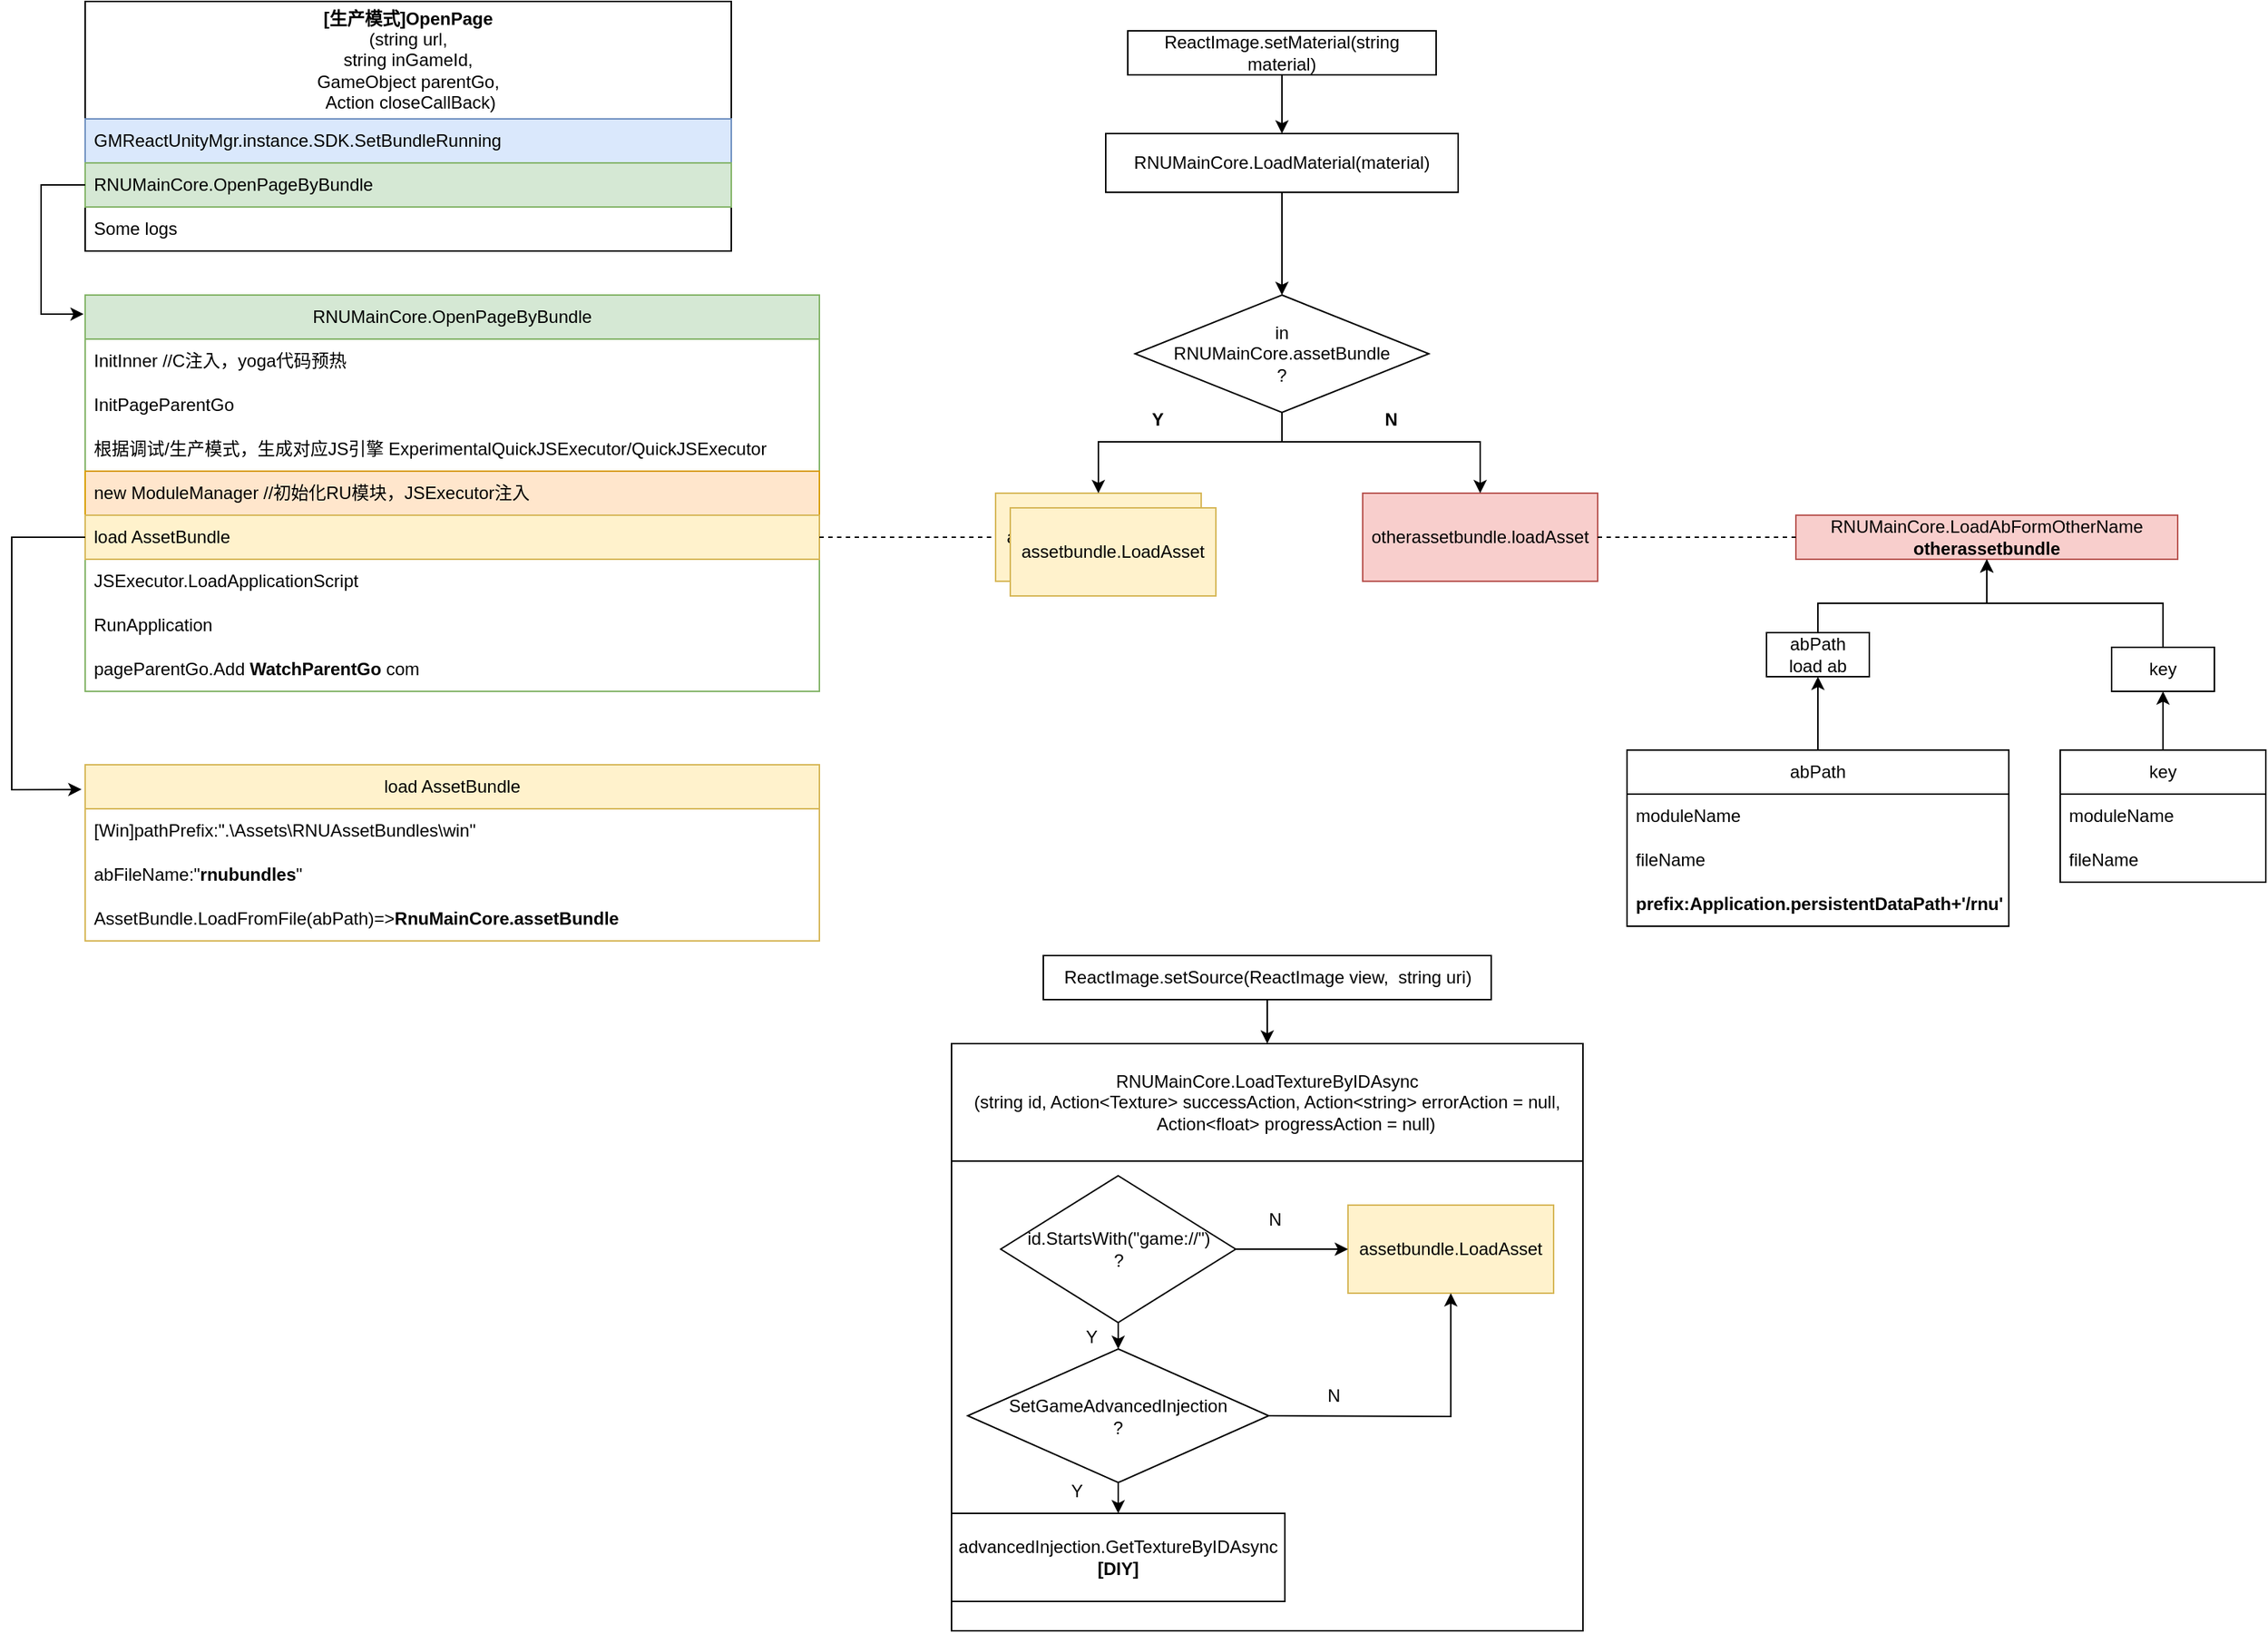 <mxfile version="20.8.3" type="github">
  <diagram id="ryMkTRirt44k3g-YlCe4" name="第 1 页">
    <mxGraphModel dx="1760" dy="1349" grid="1" gridSize="10" guides="1" tooltips="1" connect="1" arrows="1" fold="1" page="1" pageScale="1" pageWidth="827" pageHeight="1169" math="0" shadow="0">
      <root>
        <mxCell id="0" />
        <mxCell id="1" parent="0" />
        <mxCell id="87VkEc0FRvjfE5vBsGxS-1" value="ReactImage.setMaterial(string material)" style="whiteSpace=wrap;html=1;" vertex="1" parent="1">
          <mxGeometry x="220" y="180" width="210" height="30" as="geometry" />
        </mxCell>
        <mxCell id="87VkEc0FRvjfE5vBsGxS-2" value="RNUMainCore.LoadMaterial(material)" style="whiteSpace=wrap;html=1;" vertex="1" parent="1">
          <mxGeometry x="205" y="250" width="240" height="40" as="geometry" />
        </mxCell>
        <mxCell id="87VkEc0FRvjfE5vBsGxS-3" value="assetbundle.LoadAsset" style="rounded=0;whiteSpace=wrap;html=1;fillColor=#fff2cc;strokeColor=#d6b656;" vertex="1" parent="1">
          <mxGeometry x="130" y="495" width="140" height="60" as="geometry" />
        </mxCell>
        <mxCell id="87VkEc0FRvjfE5vBsGxS-4" value="in&lt;br&gt;RNUMainCore.assetBundle&lt;br&gt;?" style="rhombus;whiteSpace=wrap;html=1;" vertex="1" parent="1">
          <mxGeometry x="225" y="360" width="200" height="80" as="geometry" />
        </mxCell>
        <mxCell id="87VkEc0FRvjfE5vBsGxS-5" value="otherassetbundle.loadAsset" style="rounded=0;whiteSpace=wrap;html=1;fillColor=#f8cecc;strokeColor=#b85450;" vertex="1" parent="1">
          <mxGeometry x="380" y="495" width="160" height="60" as="geometry" />
        </mxCell>
        <mxCell id="87VkEc0FRvjfE5vBsGxS-7" value="&lt;b&gt;[生产模式]OpenPage&lt;/b&gt;&lt;br style=&quot;border-color: var(--border-color);&quot;&gt;(string url,&lt;br style=&quot;border-color: var(--border-color);&quot;&gt;string inGameId,&lt;br style=&quot;border-color: var(--border-color);&quot;&gt;GameObject parentGo,&lt;br style=&quot;border-color: var(--border-color);&quot;&gt;&amp;nbsp;Action closeCallBack)" style="swimlane;fontStyle=0;childLayout=stackLayout;horizontal=1;startSize=80;horizontalStack=0;resizeParent=1;resizeParentMax=0;resizeLast=0;collapsible=1;marginBottom=0;whiteSpace=wrap;html=1;" vertex="1" parent="1">
          <mxGeometry x="-490" y="160" width="440" height="170" as="geometry" />
        </mxCell>
        <mxCell id="87VkEc0FRvjfE5vBsGxS-8" value="GMReactUnityMgr.instance.SDK.SetBundleRunning" style="text;strokeColor=#6c8ebf;fillColor=#dae8fc;align=left;verticalAlign=middle;spacingLeft=4;spacingRight=4;overflow=hidden;points=[[0,0.5],[1,0.5]];portConstraint=eastwest;rotatable=0;whiteSpace=wrap;html=1;" vertex="1" parent="87VkEc0FRvjfE5vBsGxS-7">
          <mxGeometry y="80" width="440" height="30" as="geometry" />
        </mxCell>
        <mxCell id="87VkEc0FRvjfE5vBsGxS-9" value="RNUMainCore.OpenPageByBundle" style="text;strokeColor=#82b366;fillColor=#d5e8d4;align=left;verticalAlign=middle;spacingLeft=4;spacingRight=4;overflow=hidden;points=[[0,0.5],[1,0.5]];portConstraint=eastwest;rotatable=0;whiteSpace=wrap;html=1;" vertex="1" parent="87VkEc0FRvjfE5vBsGxS-7">
          <mxGeometry y="110" width="440" height="30" as="geometry" />
        </mxCell>
        <mxCell id="87VkEc0FRvjfE5vBsGxS-10" value="Some logs" style="text;strokeColor=none;fillColor=none;align=left;verticalAlign=middle;spacingLeft=4;spacingRight=4;overflow=hidden;points=[[0,0.5],[1,0.5]];portConstraint=eastwest;rotatable=0;whiteSpace=wrap;html=1;" vertex="1" parent="87VkEc0FRvjfE5vBsGxS-7">
          <mxGeometry y="140" width="440" height="30" as="geometry" />
        </mxCell>
        <mxCell id="87VkEc0FRvjfE5vBsGxS-12" value="&lt;span style=&quot;text-align: left;&quot;&gt;RNUMainCore.OpenPageByBundle&lt;/span&gt;" style="swimlane;fontStyle=0;childLayout=stackLayout;horizontal=1;startSize=30;horizontalStack=0;resizeParent=1;resizeParentMax=0;resizeLast=0;collapsible=1;marginBottom=0;whiteSpace=wrap;html=1;fillColor=#d5e8d4;strokeColor=#82b366;" vertex="1" parent="1">
          <mxGeometry x="-490" y="360" width="500" height="270" as="geometry" />
        </mxCell>
        <mxCell id="87VkEc0FRvjfE5vBsGxS-13" value="InitInner //C注入，yoga代码预热" style="text;align=left;verticalAlign=middle;spacingLeft=4;spacingRight=4;overflow=hidden;points=[[0,0.5],[1,0.5]];portConstraint=eastwest;rotatable=0;whiteSpace=wrap;html=1;" vertex="1" parent="87VkEc0FRvjfE5vBsGxS-12">
          <mxGeometry y="30" width="500" height="30" as="geometry" />
        </mxCell>
        <mxCell id="87VkEc0FRvjfE5vBsGxS-14" value="InitPageParentGo" style="text;align=left;verticalAlign=middle;spacingLeft=4;spacingRight=4;overflow=hidden;points=[[0,0.5],[1,0.5]];portConstraint=eastwest;rotatable=0;whiteSpace=wrap;html=1;" vertex="1" parent="87VkEc0FRvjfE5vBsGxS-12">
          <mxGeometry y="60" width="500" height="30" as="geometry" />
        </mxCell>
        <mxCell id="87VkEc0FRvjfE5vBsGxS-15" value="根据调试/生产模式，生成对应JS引擎&amp;nbsp;ExperimentalQuickJSExecutor/QuickJSExecutor &amp;nbsp;" style="text;strokeColor=none;fillColor=none;align=left;verticalAlign=middle;spacingLeft=4;spacingRight=4;overflow=hidden;points=[[0,0.5],[1,0.5]];portConstraint=eastwest;rotatable=0;whiteSpace=wrap;html=1;" vertex="1" parent="87VkEc0FRvjfE5vBsGxS-12">
          <mxGeometry y="90" width="500" height="30" as="geometry" />
        </mxCell>
        <mxCell id="87VkEc0FRvjfE5vBsGxS-16" value="new ModuleManager //初始化RU模块，JSExecutor注入" style="text;strokeColor=#d79b00;fillColor=#ffe6cc;align=left;verticalAlign=middle;spacingLeft=4;spacingRight=4;overflow=hidden;points=[[0,0.5],[1,0.5]];portConstraint=eastwest;rotatable=0;whiteSpace=wrap;html=1;" vertex="1" parent="87VkEc0FRvjfE5vBsGxS-12">
          <mxGeometry y="120" width="500" height="30" as="geometry" />
        </mxCell>
        <mxCell id="87VkEc0FRvjfE5vBsGxS-17" value="load AssetBundle" style="text;strokeColor=#d6b656;fillColor=#fff2cc;align=left;verticalAlign=middle;spacingLeft=4;spacingRight=4;overflow=hidden;points=[[0,0.5],[1,0.5]];portConstraint=eastwest;rotatable=0;whiteSpace=wrap;html=1;" vertex="1" parent="87VkEc0FRvjfE5vBsGxS-12">
          <mxGeometry y="150" width="500" height="30" as="geometry" />
        </mxCell>
        <mxCell id="87VkEc0FRvjfE5vBsGxS-18" value="JSExecutor.LoadApplicationScript" style="text;align=left;verticalAlign=middle;spacingLeft=4;spacingRight=4;overflow=hidden;points=[[0,0.5],[1,0.5]];portConstraint=eastwest;rotatable=0;whiteSpace=wrap;html=1;" vertex="1" parent="87VkEc0FRvjfE5vBsGxS-12">
          <mxGeometry y="180" width="500" height="30" as="geometry" />
        </mxCell>
        <mxCell id="87VkEc0FRvjfE5vBsGxS-19" value="RunApplication" style="text;align=left;verticalAlign=middle;spacingLeft=4;spacingRight=4;overflow=hidden;points=[[0,0.5],[1,0.5]];portConstraint=eastwest;rotatable=0;whiteSpace=wrap;html=1;" vertex="1" parent="87VkEc0FRvjfE5vBsGxS-12">
          <mxGeometry y="210" width="500" height="30" as="geometry" />
        </mxCell>
        <mxCell id="87VkEc0FRvjfE5vBsGxS-29" value="pageParentGo.Add &lt;b&gt;WatchParentGo &lt;/b&gt;com" style="text;align=left;verticalAlign=middle;spacingLeft=4;spacingRight=4;overflow=hidden;points=[[0,0.5],[1,0.5]];portConstraint=eastwest;rotatable=0;whiteSpace=wrap;html=1;" vertex="1" parent="87VkEc0FRvjfE5vBsGxS-12">
          <mxGeometry y="240" width="500" height="30" as="geometry" />
        </mxCell>
        <mxCell id="87VkEc0FRvjfE5vBsGxS-21" value="&lt;span style=&quot;text-align: left;&quot;&gt;load AssetBundle&lt;/span&gt;" style="swimlane;fontStyle=0;childLayout=stackLayout;horizontal=1;startSize=30;horizontalStack=0;resizeParent=1;resizeParentMax=0;resizeLast=0;collapsible=1;marginBottom=0;whiteSpace=wrap;html=1;fillColor=#fff2cc;strokeColor=#d6b656;" vertex="1" parent="1">
          <mxGeometry x="-490" y="680" width="500" height="120" as="geometry" />
        </mxCell>
        <mxCell id="87VkEc0FRvjfE5vBsGxS-22" value="[Win]pathPrefix:&quot;.\\Assets\\RNUAssetBundles\\win&quot;" style="text;align=left;verticalAlign=middle;spacingLeft=4;spacingRight=4;overflow=hidden;points=[[0,0.5],[1,0.5]];portConstraint=eastwest;rotatable=0;whiteSpace=wrap;html=1;" vertex="1" parent="87VkEc0FRvjfE5vBsGxS-21">
          <mxGeometry y="30" width="500" height="30" as="geometry" />
        </mxCell>
        <mxCell id="87VkEc0FRvjfE5vBsGxS-23" value="abFileName:&quot;&lt;b&gt;rnubundles&lt;/b&gt;&quot;" style="text;align=left;verticalAlign=middle;spacingLeft=4;spacingRight=4;overflow=hidden;points=[[0,0.5],[1,0.5]];portConstraint=eastwest;rotatable=0;whiteSpace=wrap;html=1;" vertex="1" parent="87VkEc0FRvjfE5vBsGxS-21">
          <mxGeometry y="60" width="500" height="30" as="geometry" />
        </mxCell>
        <mxCell id="87VkEc0FRvjfE5vBsGxS-24" value="AssetBundle.LoadFromFile(abPath)=&amp;gt;&lt;b&gt;RnuMainCore.assetBundle&lt;/b&gt;" style="text;strokeColor=none;fillColor=none;align=left;verticalAlign=middle;spacingLeft=4;spacingRight=4;overflow=hidden;points=[[0,0.5],[1,0.5]];portConstraint=eastwest;rotatable=0;whiteSpace=wrap;html=1;" vertex="1" parent="87VkEc0FRvjfE5vBsGxS-21">
          <mxGeometry y="90" width="500" height="30" as="geometry" />
        </mxCell>
        <mxCell id="87VkEc0FRvjfE5vBsGxS-33" value="key" style="whiteSpace=wrap;html=1;" vertex="1" parent="1">
          <mxGeometry x="890" y="600" width="70" height="30" as="geometry" />
        </mxCell>
        <mxCell id="87VkEc0FRvjfE5vBsGxS-34" value="abPath&lt;br&gt;load ab" style="whiteSpace=wrap;html=1;" vertex="1" parent="1">
          <mxGeometry x="655" y="590" width="70" height="30" as="geometry" />
        </mxCell>
        <mxCell id="87VkEc0FRvjfE5vBsGxS-38" value="RNUMainCore.LoadAbFormOtherName&lt;br&gt;&lt;b&gt;otherassetbundle&lt;/b&gt;" style="rounded=0;whiteSpace=wrap;html=1;fillColor=#f8cecc;strokeColor=#b85450;" vertex="1" parent="1">
          <mxGeometry x="675" y="510" width="260" height="30" as="geometry" />
        </mxCell>
        <mxCell id="87VkEc0FRvjfE5vBsGxS-46" value="" style="endArrow=classic;html=1;rounded=0;exitX=0.5;exitY=0;exitDx=0;exitDy=0;entryX=0.5;entryY=1;entryDx=0;entryDy=0;" edge="1" parent="1" source="87VkEc0FRvjfE5vBsGxS-33" target="87VkEc0FRvjfE5vBsGxS-38">
          <mxGeometry width="50" height="50" relative="1" as="geometry">
            <mxPoint x="930" y="480" as="sourcePoint" />
            <mxPoint x="980" y="430" as="targetPoint" />
            <Array as="points">
              <mxPoint x="925" y="570" />
              <mxPoint x="805" y="570" />
            </Array>
          </mxGeometry>
        </mxCell>
        <mxCell id="87VkEc0FRvjfE5vBsGxS-47" value="" style="endArrow=classic;html=1;rounded=0;exitX=0.5;exitY=0;exitDx=0;exitDy=0;entryX=0.5;entryY=1;entryDx=0;entryDy=0;" edge="1" parent="1" source="87VkEc0FRvjfE5vBsGxS-34" target="87VkEc0FRvjfE5vBsGxS-38">
          <mxGeometry width="50" height="50" relative="1" as="geometry">
            <mxPoint x="670" y="480" as="sourcePoint" />
            <mxPoint x="720" y="430" as="targetPoint" />
            <Array as="points">
              <mxPoint x="690" y="570" />
              <mxPoint x="805" y="570" />
            </Array>
          </mxGeometry>
        </mxCell>
        <mxCell id="87VkEc0FRvjfE5vBsGxS-50" value="" style="endArrow=none;dashed=1;html=1;rounded=0;exitX=1;exitY=0.5;exitDx=0;exitDy=0;entryX=0;entryY=0.5;entryDx=0;entryDy=0;" edge="1" parent="1" source="87VkEc0FRvjfE5vBsGxS-17" target="87VkEc0FRvjfE5vBsGxS-3">
          <mxGeometry width="50" height="50" relative="1" as="geometry">
            <mxPoint x="100" y="590" as="sourcePoint" />
            <mxPoint x="150" y="540" as="targetPoint" />
          </mxGeometry>
        </mxCell>
        <mxCell id="87VkEc0FRvjfE5vBsGxS-56" value="abPath" style="swimlane;fontStyle=0;childLayout=stackLayout;horizontal=1;startSize=30;horizontalStack=0;resizeParent=1;resizeParentMax=0;resizeLast=0;collapsible=1;marginBottom=0;whiteSpace=wrap;html=1;" vertex="1" parent="1">
          <mxGeometry x="560" y="670" width="260" height="120" as="geometry" />
        </mxCell>
        <mxCell id="87VkEc0FRvjfE5vBsGxS-57" value="&lt;span style=&quot;text-align: center;&quot;&gt;moduleName&lt;/span&gt;" style="text;strokeColor=none;fillColor=none;align=left;verticalAlign=middle;spacingLeft=4;spacingRight=4;overflow=hidden;points=[[0,0.5],[1,0.5]];portConstraint=eastwest;rotatable=0;whiteSpace=wrap;html=1;" vertex="1" parent="87VkEc0FRvjfE5vBsGxS-56">
          <mxGeometry y="30" width="260" height="30" as="geometry" />
        </mxCell>
        <mxCell id="87VkEc0FRvjfE5vBsGxS-58" value="&lt;span style=&quot;text-align: center;&quot;&gt;fileName&lt;/span&gt;" style="text;strokeColor=none;fillColor=none;align=left;verticalAlign=middle;spacingLeft=4;spacingRight=4;overflow=hidden;points=[[0,0.5],[1,0.5]];portConstraint=eastwest;rotatable=0;whiteSpace=wrap;html=1;" vertex="1" parent="87VkEc0FRvjfE5vBsGxS-56">
          <mxGeometry y="60" width="260" height="30" as="geometry" />
        </mxCell>
        <mxCell id="87VkEc0FRvjfE5vBsGxS-59" value="&lt;b&gt;prefix:&lt;span style=&quot;text-align: center;&quot;&gt;Application.persistentDataPath+&#39;/rnu&#39;&lt;/span&gt;&lt;/b&gt;" style="text;strokeColor=none;fillColor=none;align=left;verticalAlign=middle;spacingLeft=4;spacingRight=4;overflow=hidden;points=[[0,0.5],[1,0.5]];portConstraint=eastwest;rotatable=0;whiteSpace=wrap;html=1;" vertex="1" parent="87VkEc0FRvjfE5vBsGxS-56">
          <mxGeometry y="90" width="260" height="30" as="geometry" />
        </mxCell>
        <mxCell id="87VkEc0FRvjfE5vBsGxS-60" value="key" style="swimlane;fontStyle=0;childLayout=stackLayout;horizontal=1;startSize=30;horizontalStack=0;resizeParent=1;resizeParentMax=0;resizeLast=0;collapsible=1;marginBottom=0;whiteSpace=wrap;html=1;" vertex="1" parent="1">
          <mxGeometry x="855" y="670" width="140" height="90" as="geometry" />
        </mxCell>
        <mxCell id="87VkEc0FRvjfE5vBsGxS-61" value="&lt;span style=&quot;text-align: center;&quot;&gt;moduleName&lt;/span&gt;" style="text;strokeColor=none;fillColor=none;align=left;verticalAlign=middle;spacingLeft=4;spacingRight=4;overflow=hidden;points=[[0,0.5],[1,0.5]];portConstraint=eastwest;rotatable=0;whiteSpace=wrap;html=1;" vertex="1" parent="87VkEc0FRvjfE5vBsGxS-60">
          <mxGeometry y="30" width="140" height="30" as="geometry" />
        </mxCell>
        <mxCell id="87VkEc0FRvjfE5vBsGxS-62" value="&lt;span style=&quot;text-align: center;&quot;&gt;fileName&lt;/span&gt;" style="text;strokeColor=none;fillColor=none;align=left;verticalAlign=middle;spacingLeft=4;spacingRight=4;overflow=hidden;points=[[0,0.5],[1,0.5]];portConstraint=eastwest;rotatable=0;whiteSpace=wrap;html=1;" vertex="1" parent="87VkEc0FRvjfE5vBsGxS-60">
          <mxGeometry y="60" width="140" height="30" as="geometry" />
        </mxCell>
        <mxCell id="87VkEc0FRvjfE5vBsGxS-64" value="" style="endArrow=classic;html=1;rounded=0;exitX=0.5;exitY=0;exitDx=0;exitDy=0;entryX=0.5;entryY=1;entryDx=0;entryDy=0;" edge="1" parent="1" source="87VkEc0FRvjfE5vBsGxS-56" target="87VkEc0FRvjfE5vBsGxS-34">
          <mxGeometry width="50" height="50" relative="1" as="geometry">
            <mxPoint x="1045" y="590" as="sourcePoint" />
            <mxPoint x="1095" y="540" as="targetPoint" />
          </mxGeometry>
        </mxCell>
        <mxCell id="87VkEc0FRvjfE5vBsGxS-65" value="" style="endArrow=classic;html=1;rounded=0;exitX=0.5;exitY=0;exitDx=0;exitDy=0;entryX=0.5;entryY=1;entryDx=0;entryDy=0;" edge="1" parent="1" source="87VkEc0FRvjfE5vBsGxS-60" target="87VkEc0FRvjfE5vBsGxS-33">
          <mxGeometry width="50" height="50" relative="1" as="geometry">
            <mxPoint x="710" y="680" as="sourcePoint" />
            <mxPoint x="710" y="630" as="targetPoint" />
          </mxGeometry>
        </mxCell>
        <mxCell id="87VkEc0FRvjfE5vBsGxS-66" value="" style="endArrow=none;dashed=1;html=1;rounded=0;exitX=1;exitY=0.5;exitDx=0;exitDy=0;entryX=0;entryY=0.5;entryDx=0;entryDy=0;" edge="1" parent="1" source="87VkEc0FRvjfE5vBsGxS-5" target="87VkEc0FRvjfE5vBsGxS-38">
          <mxGeometry width="50" height="50" relative="1" as="geometry">
            <mxPoint x="660" y="450" as="sourcePoint" />
            <mxPoint x="710" y="400" as="targetPoint" />
          </mxGeometry>
        </mxCell>
        <mxCell id="87VkEc0FRvjfE5vBsGxS-67" value="" style="endArrow=classic;html=1;rounded=0;exitX=0.5;exitY=1;exitDx=0;exitDy=0;entryX=0.5;entryY=0;entryDx=0;entryDy=0;" edge="1" parent="1" source="87VkEc0FRvjfE5vBsGxS-1" target="87VkEc0FRvjfE5vBsGxS-2">
          <mxGeometry width="50" height="50" relative="1" as="geometry">
            <mxPoint x="570" y="350" as="sourcePoint" />
            <mxPoint x="620" y="300" as="targetPoint" />
          </mxGeometry>
        </mxCell>
        <mxCell id="87VkEc0FRvjfE5vBsGxS-68" value="" style="endArrow=classic;html=1;rounded=0;exitX=0.5;exitY=1;exitDx=0;exitDy=0;entryX=0.5;entryY=0;entryDx=0;entryDy=0;" edge="1" parent="1" source="87VkEc0FRvjfE5vBsGxS-2" target="87VkEc0FRvjfE5vBsGxS-4">
          <mxGeometry width="50" height="50" relative="1" as="geometry">
            <mxPoint x="640" y="370" as="sourcePoint" />
            <mxPoint x="690" y="320" as="targetPoint" />
          </mxGeometry>
        </mxCell>
        <mxCell id="87VkEc0FRvjfE5vBsGxS-69" value="" style="endArrow=classic;html=1;rounded=0;exitX=0.5;exitY=1;exitDx=0;exitDy=0;entryX=0.5;entryY=0;entryDx=0;entryDy=0;" edge="1" parent="1" source="87VkEc0FRvjfE5vBsGxS-4" target="87VkEc0FRvjfE5vBsGxS-3">
          <mxGeometry width="50" height="50" relative="1" as="geometry">
            <mxPoint x="580" y="440" as="sourcePoint" />
            <mxPoint x="630" y="390" as="targetPoint" />
            <Array as="points">
              <mxPoint x="325" y="460" />
              <mxPoint x="200" y="460" />
            </Array>
          </mxGeometry>
        </mxCell>
        <mxCell id="87VkEc0FRvjfE5vBsGxS-70" value="" style="endArrow=classic;html=1;rounded=0;exitX=0.5;exitY=1;exitDx=0;exitDy=0;entryX=0.5;entryY=0;entryDx=0;entryDy=0;" edge="1" parent="1" source="87VkEc0FRvjfE5vBsGxS-4" target="87VkEc0FRvjfE5vBsGxS-5">
          <mxGeometry width="50" height="50" relative="1" as="geometry">
            <mxPoint x="510" y="400" as="sourcePoint" />
            <mxPoint x="560" y="350" as="targetPoint" />
            <Array as="points">
              <mxPoint x="325" y="460" />
              <mxPoint x="460" y="460" />
            </Array>
          </mxGeometry>
        </mxCell>
        <mxCell id="87VkEc0FRvjfE5vBsGxS-72" value="" style="endArrow=classic;html=1;rounded=0;exitX=0;exitY=0.5;exitDx=0;exitDy=0;entryX=-0.002;entryY=0.048;entryDx=0;entryDy=0;entryPerimeter=0;" edge="1" parent="1" source="87VkEc0FRvjfE5vBsGxS-9" target="87VkEc0FRvjfE5vBsGxS-12">
          <mxGeometry width="50" height="50" relative="1" as="geometry">
            <mxPoint x="-550" y="360" as="sourcePoint" />
            <mxPoint x="-520" y="380" as="targetPoint" />
            <Array as="points">
              <mxPoint x="-520" y="285" />
              <mxPoint x="-520" y="373" />
            </Array>
          </mxGeometry>
        </mxCell>
        <mxCell id="87VkEc0FRvjfE5vBsGxS-73" value="" style="endArrow=classic;html=1;rounded=0;exitX=0;exitY=0.5;exitDx=0;exitDy=0;entryX=-0.005;entryY=0.14;entryDx=0;entryDy=0;entryPerimeter=0;" edge="1" parent="1" source="87VkEc0FRvjfE5vBsGxS-17" target="87VkEc0FRvjfE5vBsGxS-21">
          <mxGeometry width="50" height="50" relative="1" as="geometry">
            <mxPoint x="-510" y="520.0" as="sourcePoint" />
            <mxPoint x="-511.0" y="607.96" as="targetPoint" />
            <Array as="points">
              <mxPoint x="-540" y="525" />
              <mxPoint x="-540" y="697" />
            </Array>
          </mxGeometry>
        </mxCell>
        <mxCell id="87VkEc0FRvjfE5vBsGxS-74" value="&lt;b&gt;Y&lt;/b&gt;" style="text;html=1;align=center;verticalAlign=middle;resizable=0;points=[];autosize=1;strokeColor=none;fillColor=none;" vertex="1" parent="1">
          <mxGeometry x="225" y="430" width="30" height="30" as="geometry" />
        </mxCell>
        <mxCell id="87VkEc0FRvjfE5vBsGxS-75" value="&lt;b&gt;N&lt;/b&gt;" style="text;html=1;align=center;verticalAlign=middle;resizable=0;points=[];autosize=1;strokeColor=none;fillColor=none;" vertex="1" parent="1">
          <mxGeometry x="384" y="430" width="30" height="30" as="geometry" />
        </mxCell>
        <mxCell id="87VkEc0FRvjfE5vBsGxS-76" value="ReactImage.setSource(ReactImage view,&amp;nbsp; string uri)" style="whiteSpace=wrap;html=1;" vertex="1" parent="1">
          <mxGeometry x="162.5" y="810" width="305" height="30" as="geometry" />
        </mxCell>
        <mxCell id="87VkEc0FRvjfE5vBsGxS-79" value="&lt;span style=&quot;font-weight: 400;&quot;&gt;RNUMainCore.LoadTextureByIDAsync&lt;/span&gt;&lt;br style=&quot;border-color: var(--border-color); font-weight: 400;&quot;&gt;&lt;span style=&quot;border-color: var(--border-color); font-weight: 400; background-color: initial;&quot;&gt;(string id, Action&amp;lt;Texture&amp;gt; successAction, Action&amp;lt;string&amp;gt; errorAction = null,&lt;/span&gt;&lt;div style=&quot;border-color: var(--border-color); font-weight: 400;&quot;&gt;&amp;nbsp; &amp;nbsp; &amp;nbsp; &amp;nbsp; &amp;nbsp; &amp;nbsp; Action&amp;lt;float&amp;gt; progressAction = null)&lt;/div&gt;" style="swimlane;whiteSpace=wrap;html=1;startSize=80;" vertex="1" parent="1">
          <mxGeometry x="100" y="870" width="430" height="400" as="geometry" />
        </mxCell>
        <mxCell id="87VkEc0FRvjfE5vBsGxS-80" value="id.StartsWith(&quot;game://&quot;)&lt;br&gt;?" style="rhombus;whiteSpace=wrap;html=1;" vertex="1" parent="87VkEc0FRvjfE5vBsGxS-79">
          <mxGeometry x="33.5" y="90" width="160" height="100" as="geometry" />
        </mxCell>
        <mxCell id="87VkEc0FRvjfE5vBsGxS-81" value="SetGameAdvancedInjection&lt;br&gt;?" style="rhombus;whiteSpace=wrap;html=1;" vertex="1" parent="87VkEc0FRvjfE5vBsGxS-79">
          <mxGeometry x="11" y="208" width="205" height="91" as="geometry" />
        </mxCell>
        <mxCell id="87VkEc0FRvjfE5vBsGxS-83" value="assetbundle.LoadAsset" style="rounded=0;whiteSpace=wrap;html=1;fillColor=#fff2cc;strokeColor=#d6b656;" vertex="1" parent="87VkEc0FRvjfE5vBsGxS-79">
          <mxGeometry x="270" y="110" width="140" height="60" as="geometry" />
        </mxCell>
        <mxCell id="87VkEc0FRvjfE5vBsGxS-84" value="advancedInjection.GetTextureByIDAsync&lt;br&gt;&lt;b&gt;[DIY]&lt;/b&gt;" style="rounded=0;whiteSpace=wrap;html=1;" vertex="1" parent="87VkEc0FRvjfE5vBsGxS-79">
          <mxGeometry y="320" width="227" height="60" as="geometry" />
        </mxCell>
        <mxCell id="87VkEc0FRvjfE5vBsGxS-88" value="" style="endArrow=classic;html=1;rounded=0;exitX=0.5;exitY=1;exitDx=0;exitDy=0;entryX=0.5;entryY=0;entryDx=0;entryDy=0;" edge="1" parent="87VkEc0FRvjfE5vBsGxS-79" source="87VkEc0FRvjfE5vBsGxS-80" target="87VkEc0FRvjfE5vBsGxS-81">
          <mxGeometry width="50" height="50" relative="1" as="geometry">
            <mxPoint x="170" y="230" as="sourcePoint" />
            <mxPoint x="220" y="180" as="targetPoint" />
          </mxGeometry>
        </mxCell>
        <mxCell id="87VkEc0FRvjfE5vBsGxS-89" value="" style="endArrow=classic;html=1;rounded=0;exitX=0.5;exitY=1;exitDx=0;exitDy=0;entryX=0.5;entryY=0;entryDx=0;entryDy=0;" edge="1" parent="87VkEc0FRvjfE5vBsGxS-79" source="87VkEc0FRvjfE5vBsGxS-81" target="87VkEc0FRvjfE5vBsGxS-84">
          <mxGeometry width="50" height="50" relative="1" as="geometry">
            <mxPoint x="123.5" y="200" as="sourcePoint" />
            <mxPoint x="123.5" y="218" as="targetPoint" />
          </mxGeometry>
        </mxCell>
        <mxCell id="87VkEc0FRvjfE5vBsGxS-90" value="" style="endArrow=classic;html=1;rounded=0;exitX=1;exitY=0.5;exitDx=0;exitDy=0;entryX=0;entryY=0.5;entryDx=0;entryDy=0;" edge="1" parent="87VkEc0FRvjfE5vBsGxS-79" source="87VkEc0FRvjfE5vBsGxS-80" target="87VkEc0FRvjfE5vBsGxS-83">
          <mxGeometry width="50" height="50" relative="1" as="geometry">
            <mxPoint x="280" y="160" as="sourcePoint" />
            <mxPoint x="330" y="110" as="targetPoint" />
          </mxGeometry>
        </mxCell>
        <mxCell id="87VkEc0FRvjfE5vBsGxS-91" value="" style="endArrow=classic;html=1;rounded=0;exitX=1;exitY=0.5;exitDx=0;exitDy=0;entryX=0.5;entryY=1;entryDx=0;entryDy=0;" edge="1" parent="87VkEc0FRvjfE5vBsGxS-79" source="87VkEc0FRvjfE5vBsGxS-81" target="87VkEc0FRvjfE5vBsGxS-83">
          <mxGeometry width="50" height="50" relative="1" as="geometry">
            <mxPoint x="300" y="280" as="sourcePoint" />
            <mxPoint x="350" y="230" as="targetPoint" />
            <Array as="points">
              <mxPoint x="340" y="254" />
            </Array>
          </mxGeometry>
        </mxCell>
        <mxCell id="87VkEc0FRvjfE5vBsGxS-94" value="Y" style="text;html=1;align=center;verticalAlign=middle;resizable=0;points=[];autosize=1;strokeColor=none;fillColor=none;" vertex="1" parent="87VkEc0FRvjfE5vBsGxS-79">
          <mxGeometry x="80" y="185" width="30" height="30" as="geometry" />
        </mxCell>
        <mxCell id="87VkEc0FRvjfE5vBsGxS-95" value="Y" style="text;html=1;align=center;verticalAlign=middle;resizable=0;points=[];autosize=1;strokeColor=none;fillColor=none;" vertex="1" parent="87VkEc0FRvjfE5vBsGxS-79">
          <mxGeometry x="70" y="290" width="30" height="30" as="geometry" />
        </mxCell>
        <mxCell id="87VkEc0FRvjfE5vBsGxS-82" value="assetbundle.LoadAsset" style="rounded=0;whiteSpace=wrap;html=1;fillColor=#fff2cc;strokeColor=#d6b656;" vertex="1" parent="1">
          <mxGeometry x="140" y="505" width="140" height="60" as="geometry" />
        </mxCell>
        <mxCell id="87VkEc0FRvjfE5vBsGxS-85" value="" style="endArrow=classic;html=1;rounded=0;exitX=0.5;exitY=1;exitDx=0;exitDy=0;entryX=0.5;entryY=0;entryDx=0;entryDy=0;" edge="1" parent="1" source="87VkEc0FRvjfE5vBsGxS-76" target="87VkEc0FRvjfE5vBsGxS-79">
          <mxGeometry width="50" height="50" relative="1" as="geometry">
            <mxPoint x="680" y="980" as="sourcePoint" />
            <mxPoint x="730" y="930" as="targetPoint" />
          </mxGeometry>
        </mxCell>
        <mxCell id="87VkEc0FRvjfE5vBsGxS-92" value="N" style="text;html=1;align=center;verticalAlign=middle;resizable=0;points=[];autosize=1;strokeColor=none;fillColor=none;" vertex="1" parent="1">
          <mxGeometry x="305" y="975" width="30" height="30" as="geometry" />
        </mxCell>
        <mxCell id="87VkEc0FRvjfE5vBsGxS-93" value="N" style="text;html=1;align=center;verticalAlign=middle;resizable=0;points=[];autosize=1;strokeColor=none;fillColor=none;" vertex="1" parent="1">
          <mxGeometry x="345" y="1095" width="30" height="30" as="geometry" />
        </mxCell>
      </root>
    </mxGraphModel>
  </diagram>
</mxfile>
